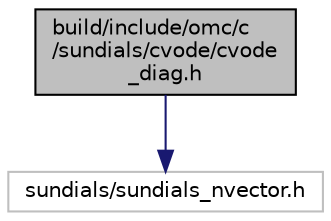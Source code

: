 digraph "build/include/omc/c/sundials/cvode/cvode_diag.h"
{
  edge [fontname="Helvetica",fontsize="10",labelfontname="Helvetica",labelfontsize="10"];
  node [fontname="Helvetica",fontsize="10",shape=record];
  Node0 [label="build/include/omc/c\l/sundials/cvode/cvode\l_diag.h",height=0.2,width=0.4,color="black", fillcolor="grey75", style="filled", fontcolor="black"];
  Node0 -> Node1 [color="midnightblue",fontsize="10",style="solid",fontname="Helvetica"];
  Node1 [label="sundials/sundials_nvector.h",height=0.2,width=0.4,color="grey75", fillcolor="white", style="filled"];
}
